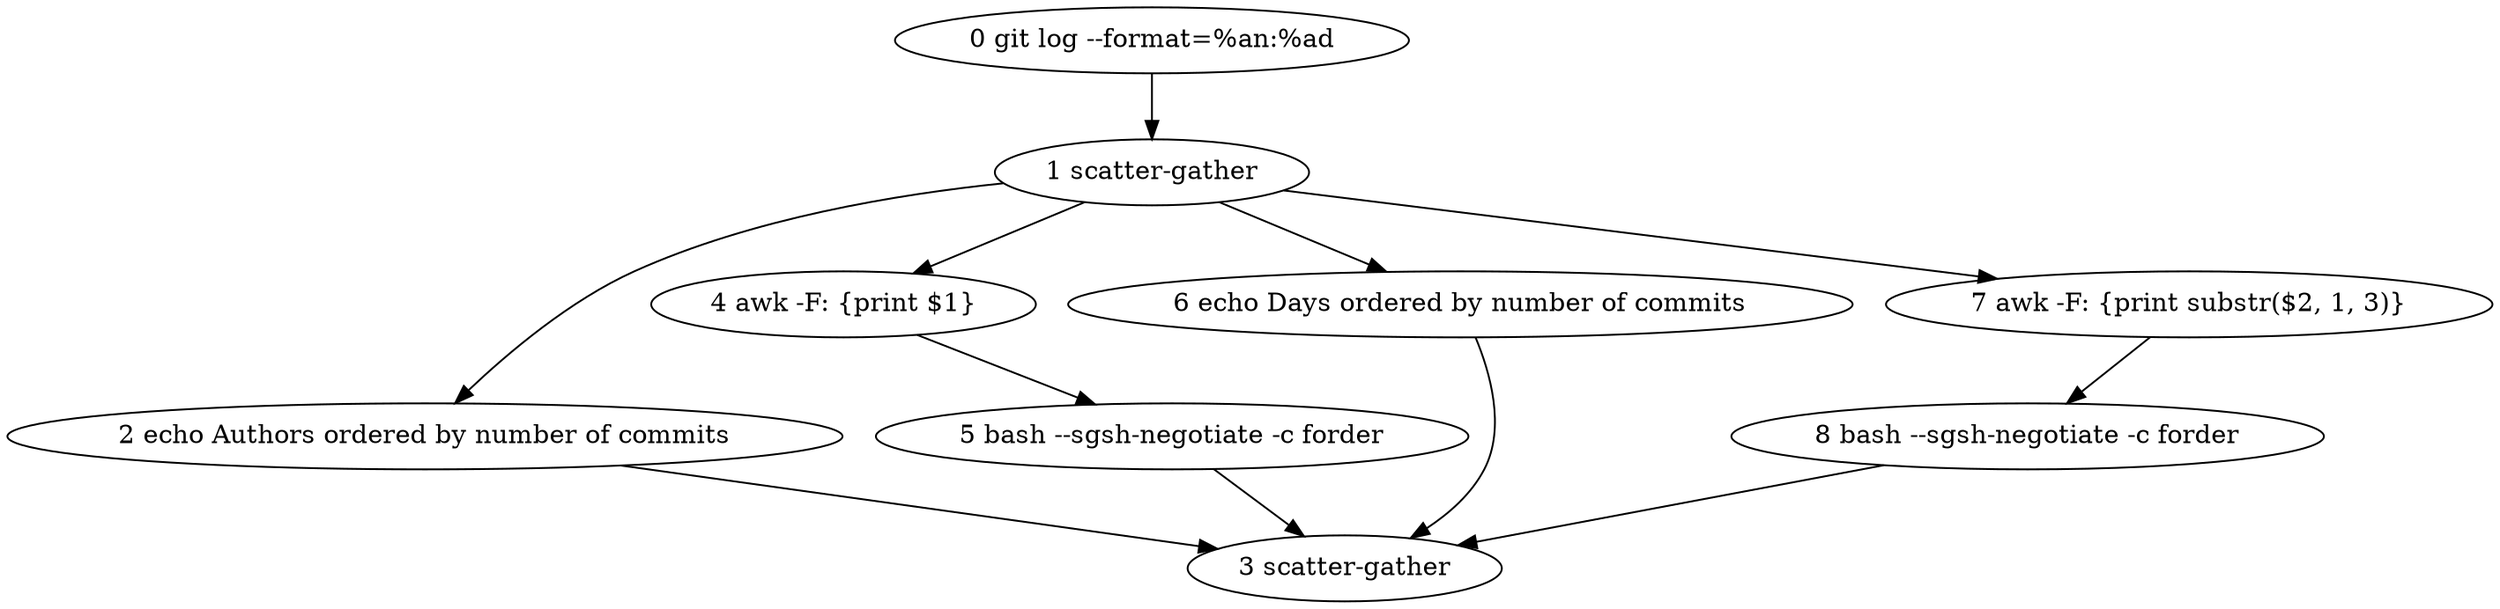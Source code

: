 digraph {
	n0 [label="0 git log --format=%an:%ad"];
	n0 -> n1;
	n1 [label="1 scatter-gather"];
	n1 -> n2;
	n1 -> n4;
	n1 -> n6;
	n1 -> n7;
	n2 [label="2 echo Authors ordered by number of commits"];
	n2 -> n3;
	n3 [label="3 scatter-gather"];
	n4 [label="4 awk -F: {print $1}"];
	n4 -> n5;
	n5 [label="5 bash --sgsh-negotiate -c forder"];
	n5 -> n3;
	n6 [label="6 echo Days ordered by number of commits"];
	n6 -> n3;
	n7 [label="7 awk -F: {print substr($2, 1, 3)}"];
	n7 -> n8;
	n8 [label="8 bash --sgsh-negotiate -c forder"];
	n8 -> n3;
}